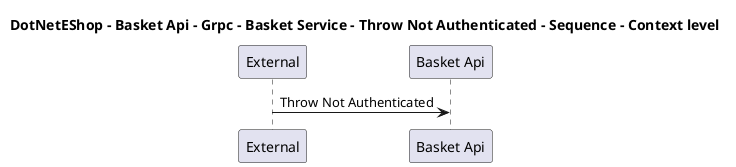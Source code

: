 @startuml

title DotNetEShop - Basket Api - Grpc - Basket Service - Throw Not Authenticated - Sequence - Context level

participant "External" as C4InterFlow.SoftwareSystems.ExternalSystem
participant "Basket Api" as DotNetEShop.SoftwareSystems.BasketApi

C4InterFlow.SoftwareSystems.ExternalSystem -> DotNetEShop.SoftwareSystems.BasketApi : Throw Not Authenticated


@enduml
